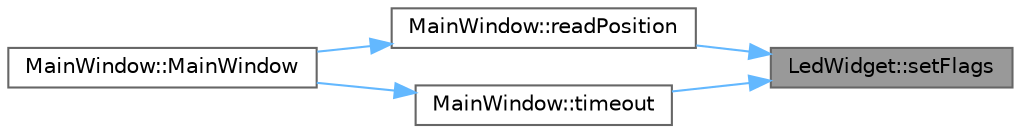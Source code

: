 digraph "LedWidget::setFlags"
{
 // LATEX_PDF_SIZE
  bgcolor="transparent";
  edge [fontname=Helvetica,fontsize=10,labelfontname=Helvetica,labelfontsize=10];
  node [fontname=Helvetica,fontsize=10,shape=box,height=0.2,width=0.4];
  rankdir="RL";
  Node1 [id="Node000001",label="LedWidget::setFlags",height=0.2,width=0.4,color="gray40", fillcolor="grey60", style="filled", fontcolor="black",tooltip="Sets the flags that determine which LEDs are lit."];
  Node1 -> Node2 [id="edge1_Node000001_Node000002",dir="back",color="steelblue1",style="solid",tooltip=" "];
  Node2 [id="Node000002",label="MainWindow::readPosition",height=0.2,width=0.4,color="grey40", fillcolor="white", style="filled",URL="$class_main_window.html#acc73261b933efca1566bc35b23b2a78e",tooltip="Reads the current position of the robot."];
  Node2 -> Node3 [id="edge2_Node000002_Node000003",dir="back",color="steelblue1",style="solid",tooltip=" "];
  Node3 [id="Node000003",label="MainWindow::MainWindow",height=0.2,width=0.4,color="grey40", fillcolor="white", style="filled",URL="$class_main_window.html#a996c5a2b6f77944776856f08ec30858d",tooltip="Construct a new MainWindow object."];
  Node1 -> Node4 [id="edge3_Node000001_Node000004",dir="back",color="steelblue1",style="solid",tooltip=" "];
  Node4 [id="Node000004",label="MainWindow::timeout",height=0.2,width=0.4,color="grey40", fillcolor="white", style="filled",URL="$class_main_window.html#a3ae4ca92a8a7471eba31d06b7e0cc084",tooltip="Handles timeout events."];
  Node4 -> Node3 [id="edge4_Node000004_Node000003",dir="back",color="steelblue1",style="solid",tooltip=" "];
}
